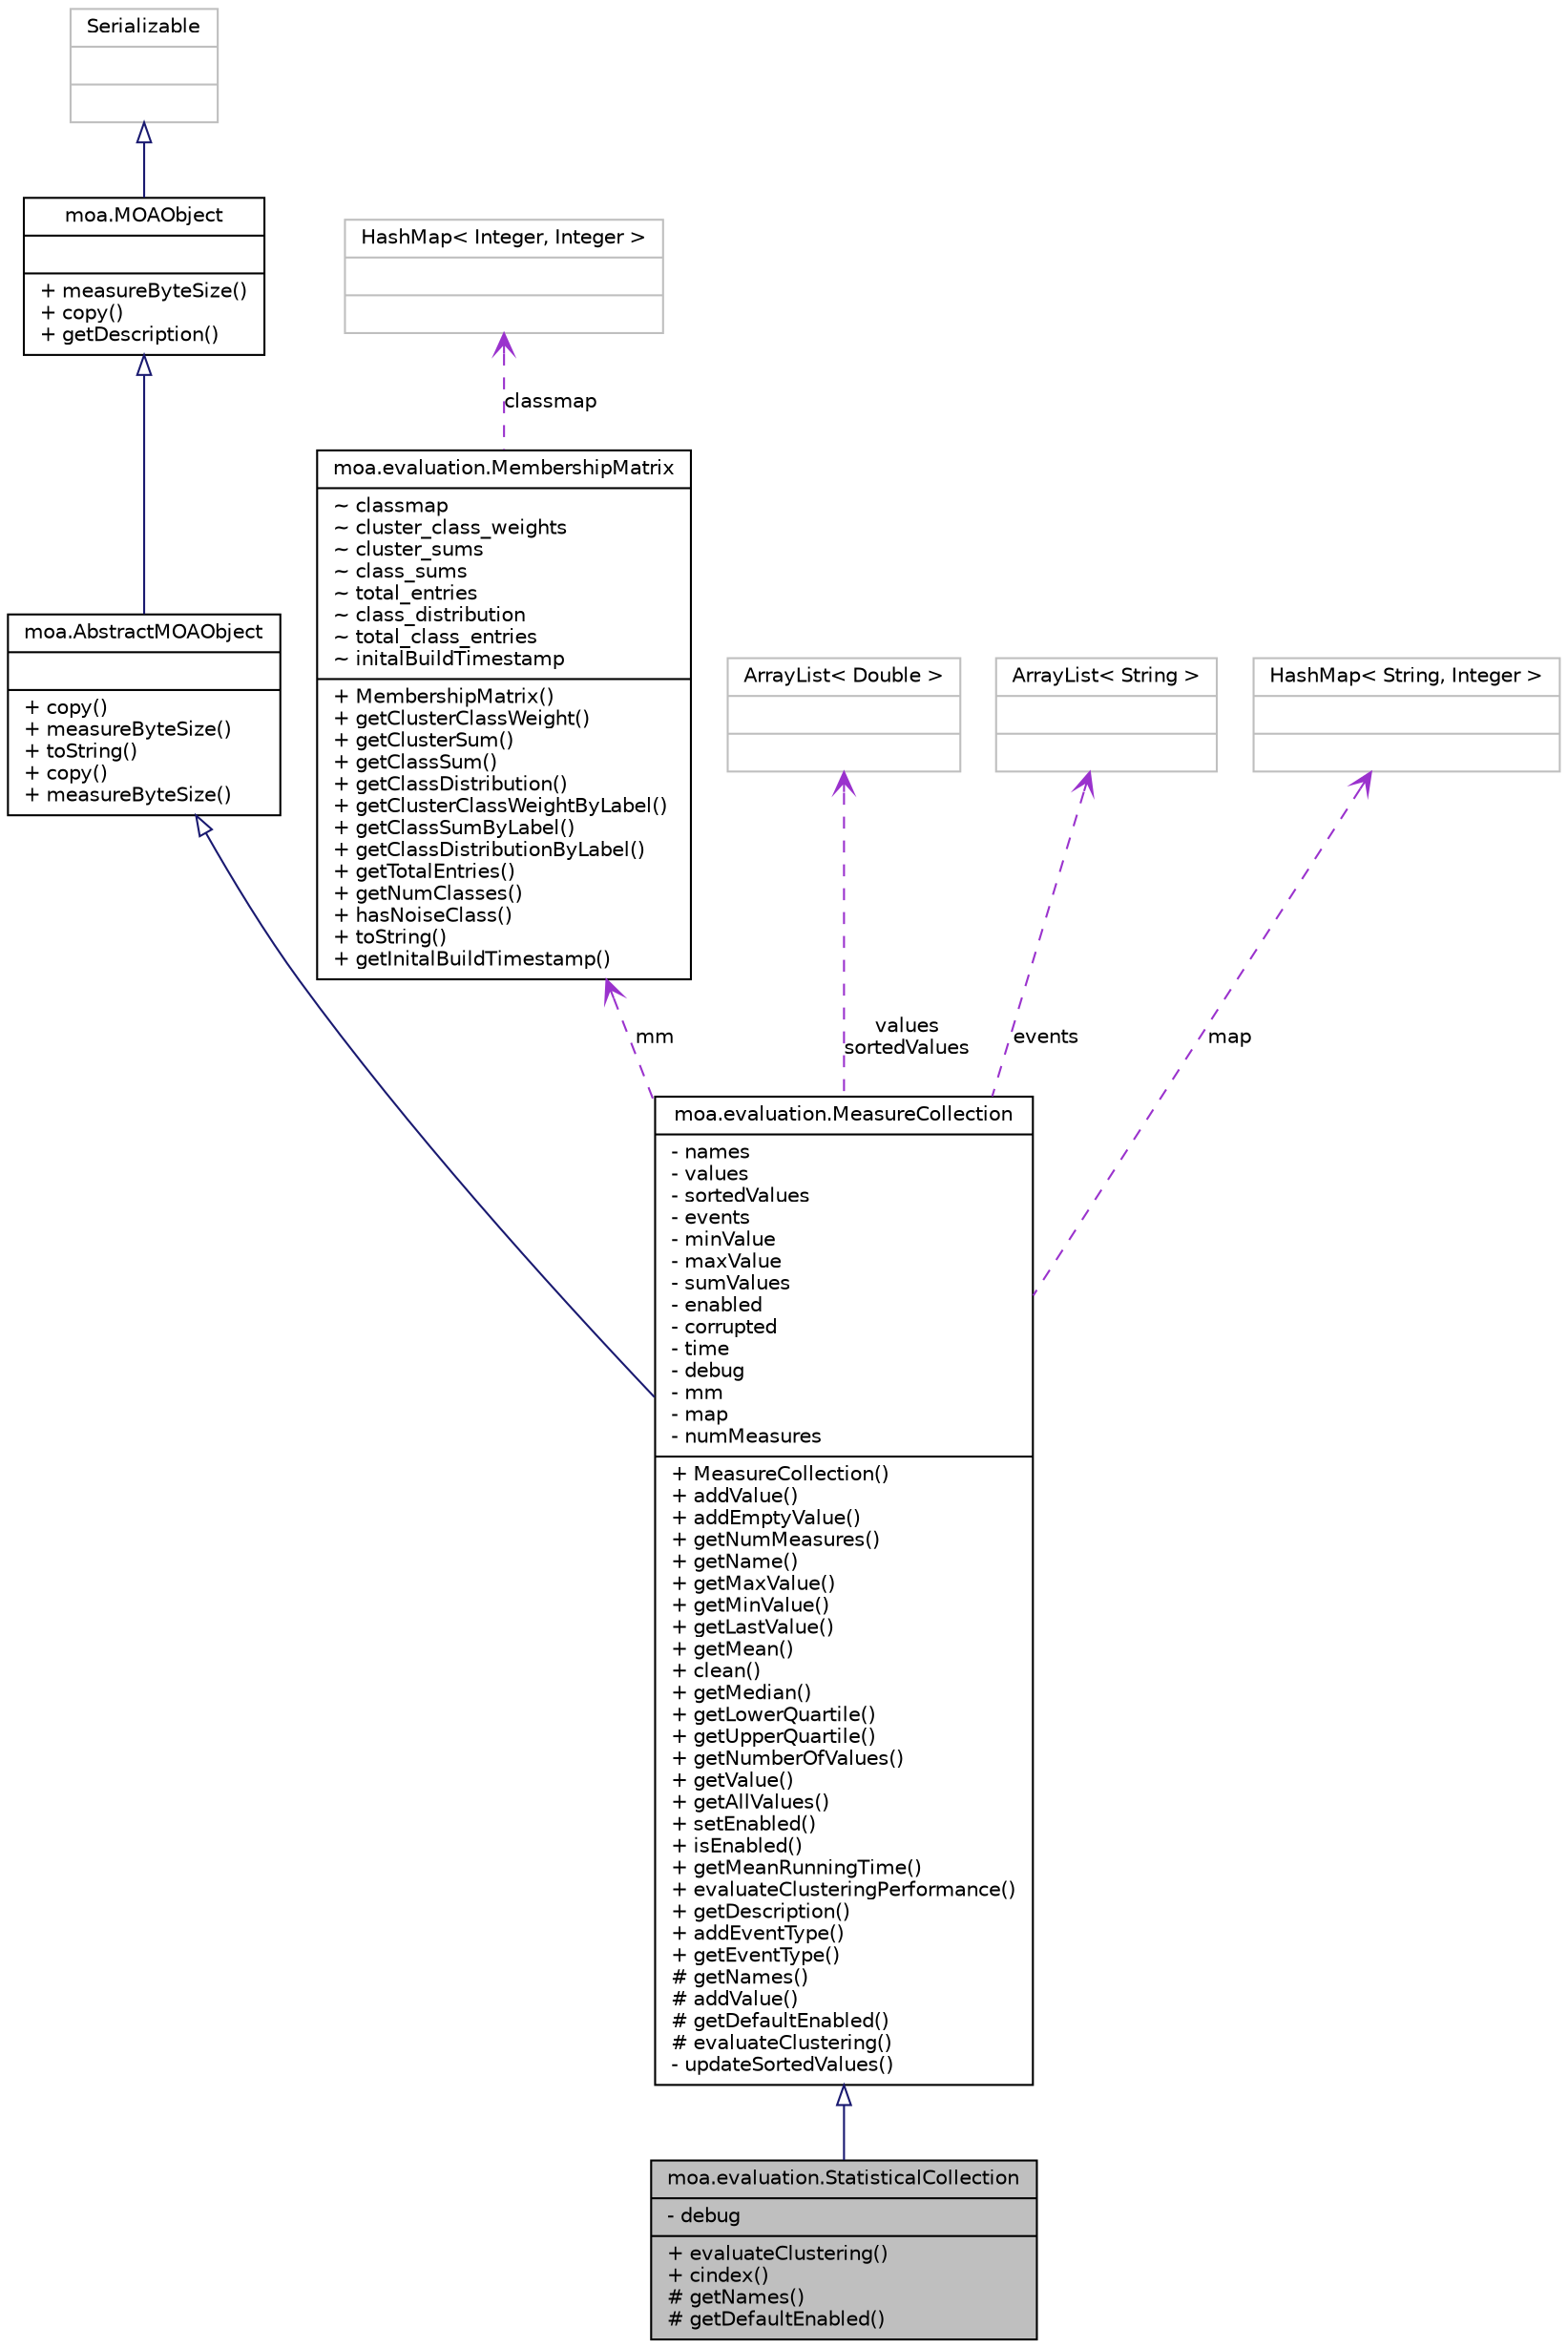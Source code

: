 digraph G
{
  edge [fontname="Helvetica",fontsize="10",labelfontname="Helvetica",labelfontsize="10"];
  node [fontname="Helvetica",fontsize="10",shape=record];
  Node1 [label="{moa.evaluation.StatisticalCollection\n|- debug\l|+ evaluateClustering()\l+ cindex()\l# getNames()\l# getDefaultEnabled()\l}",height=0.2,width=0.4,color="black", fillcolor="grey75", style="filled" fontcolor="black"];
  Node2 -> Node1 [dir=back,color="midnightblue",fontsize="10",style="solid",arrowtail="empty",fontname="Helvetica"];
  Node2 [label="{moa.evaluation.MeasureCollection\n|- names\l- values\l- sortedValues\l- events\l- minValue\l- maxValue\l- sumValues\l- enabled\l- corrupted\l- time\l- debug\l- mm\l- map\l- numMeasures\l|+ MeasureCollection()\l+ addValue()\l+ addEmptyValue()\l+ getNumMeasures()\l+ getName()\l+ getMaxValue()\l+ getMinValue()\l+ getLastValue()\l+ getMean()\l+ clean()\l+ getMedian()\l+ getLowerQuartile()\l+ getUpperQuartile()\l+ getNumberOfValues()\l+ getValue()\l+ getAllValues()\l+ setEnabled()\l+ isEnabled()\l+ getMeanRunningTime()\l+ evaluateClusteringPerformance()\l+ getDescription()\l+ addEventType()\l+ getEventType()\l# getNames()\l# addValue()\l# getDefaultEnabled()\l# evaluateClustering()\l- updateSortedValues()\l}",height=0.2,width=0.4,color="black", fillcolor="white", style="filled",URL="$classmoa_1_1evaluation_1_1MeasureCollection.html"];
  Node3 -> Node2 [dir=back,color="midnightblue",fontsize="10",style="solid",arrowtail="empty",fontname="Helvetica"];
  Node3 [label="{moa.AbstractMOAObject\n||+ copy()\l+ measureByteSize()\l+ toString()\l+ copy()\l+ measureByteSize()\l}",height=0.2,width=0.4,color="black", fillcolor="white", style="filled",URL="$classmoa_1_1AbstractMOAObject.html",tooltip="Abstract MOA Object."];
  Node4 -> Node3 [dir=back,color="midnightblue",fontsize="10",style="solid",arrowtail="empty",fontname="Helvetica"];
  Node4 [label="{moa.MOAObject\n||+ measureByteSize()\l+ copy()\l+ getDescription()\l}",height=0.2,width=0.4,color="black", fillcolor="white", style="filled",URL="$interfacemoa_1_1MOAObject.html",tooltip="Interface implemented by classes in MOA, so that all are serializable, can produce..."];
  Node5 -> Node4 [dir=back,color="midnightblue",fontsize="10",style="solid",arrowtail="empty",fontname="Helvetica"];
  Node5 [label="{Serializable\n||}",height=0.2,width=0.4,color="grey75", fillcolor="white", style="filled"];
  Node6 -> Node2 [dir=back,color="darkorchid3",fontsize="10",style="dashed",label="mm",arrowtail="open",fontname="Helvetica"];
  Node6 [label="{moa.evaluation.MembershipMatrix\n|~ classmap\l~ cluster_class_weights\l~ cluster_sums\l~ class_sums\l~ total_entries\l~ class_distribution\l~ total_class_entries\l~ initalBuildTimestamp\l|+ MembershipMatrix()\l+ getClusterClassWeight()\l+ getClusterSum()\l+ getClassSum()\l+ getClassDistribution()\l+ getClusterClassWeightByLabel()\l+ getClassSumByLabel()\l+ getClassDistributionByLabel()\l+ getTotalEntries()\l+ getNumClasses()\l+ hasNoiseClass()\l+ toString()\l+ getInitalBuildTimestamp()\l}",height=0.2,width=0.4,color="black", fillcolor="white", style="filled",URL="$classmoa_1_1evaluation_1_1MembershipMatrix.html"];
  Node7 -> Node6 [dir=back,color="darkorchid3",fontsize="10",style="dashed",label="classmap",arrowtail="open",fontname="Helvetica"];
  Node7 [label="{HashMap\< Integer, Integer \>\n||}",height=0.2,width=0.4,color="grey75", fillcolor="white", style="filled"];
  Node8 -> Node2 [dir=back,color="darkorchid3",fontsize="10",style="dashed",label="values\nsortedValues",arrowtail="open",fontname="Helvetica"];
  Node8 [label="{ArrayList\< Double \>\n||}",height=0.2,width=0.4,color="grey75", fillcolor="white", style="filled"];
  Node9 -> Node2 [dir=back,color="darkorchid3",fontsize="10",style="dashed",label="events",arrowtail="open",fontname="Helvetica"];
  Node9 [label="{ArrayList\< String \>\n||}",height=0.2,width=0.4,color="grey75", fillcolor="white", style="filled"];
  Node10 -> Node2 [dir=back,color="darkorchid3",fontsize="10",style="dashed",label="map",arrowtail="open",fontname="Helvetica"];
  Node10 [label="{HashMap\< String, Integer \>\n||}",height=0.2,width=0.4,color="grey75", fillcolor="white", style="filled"];
}
